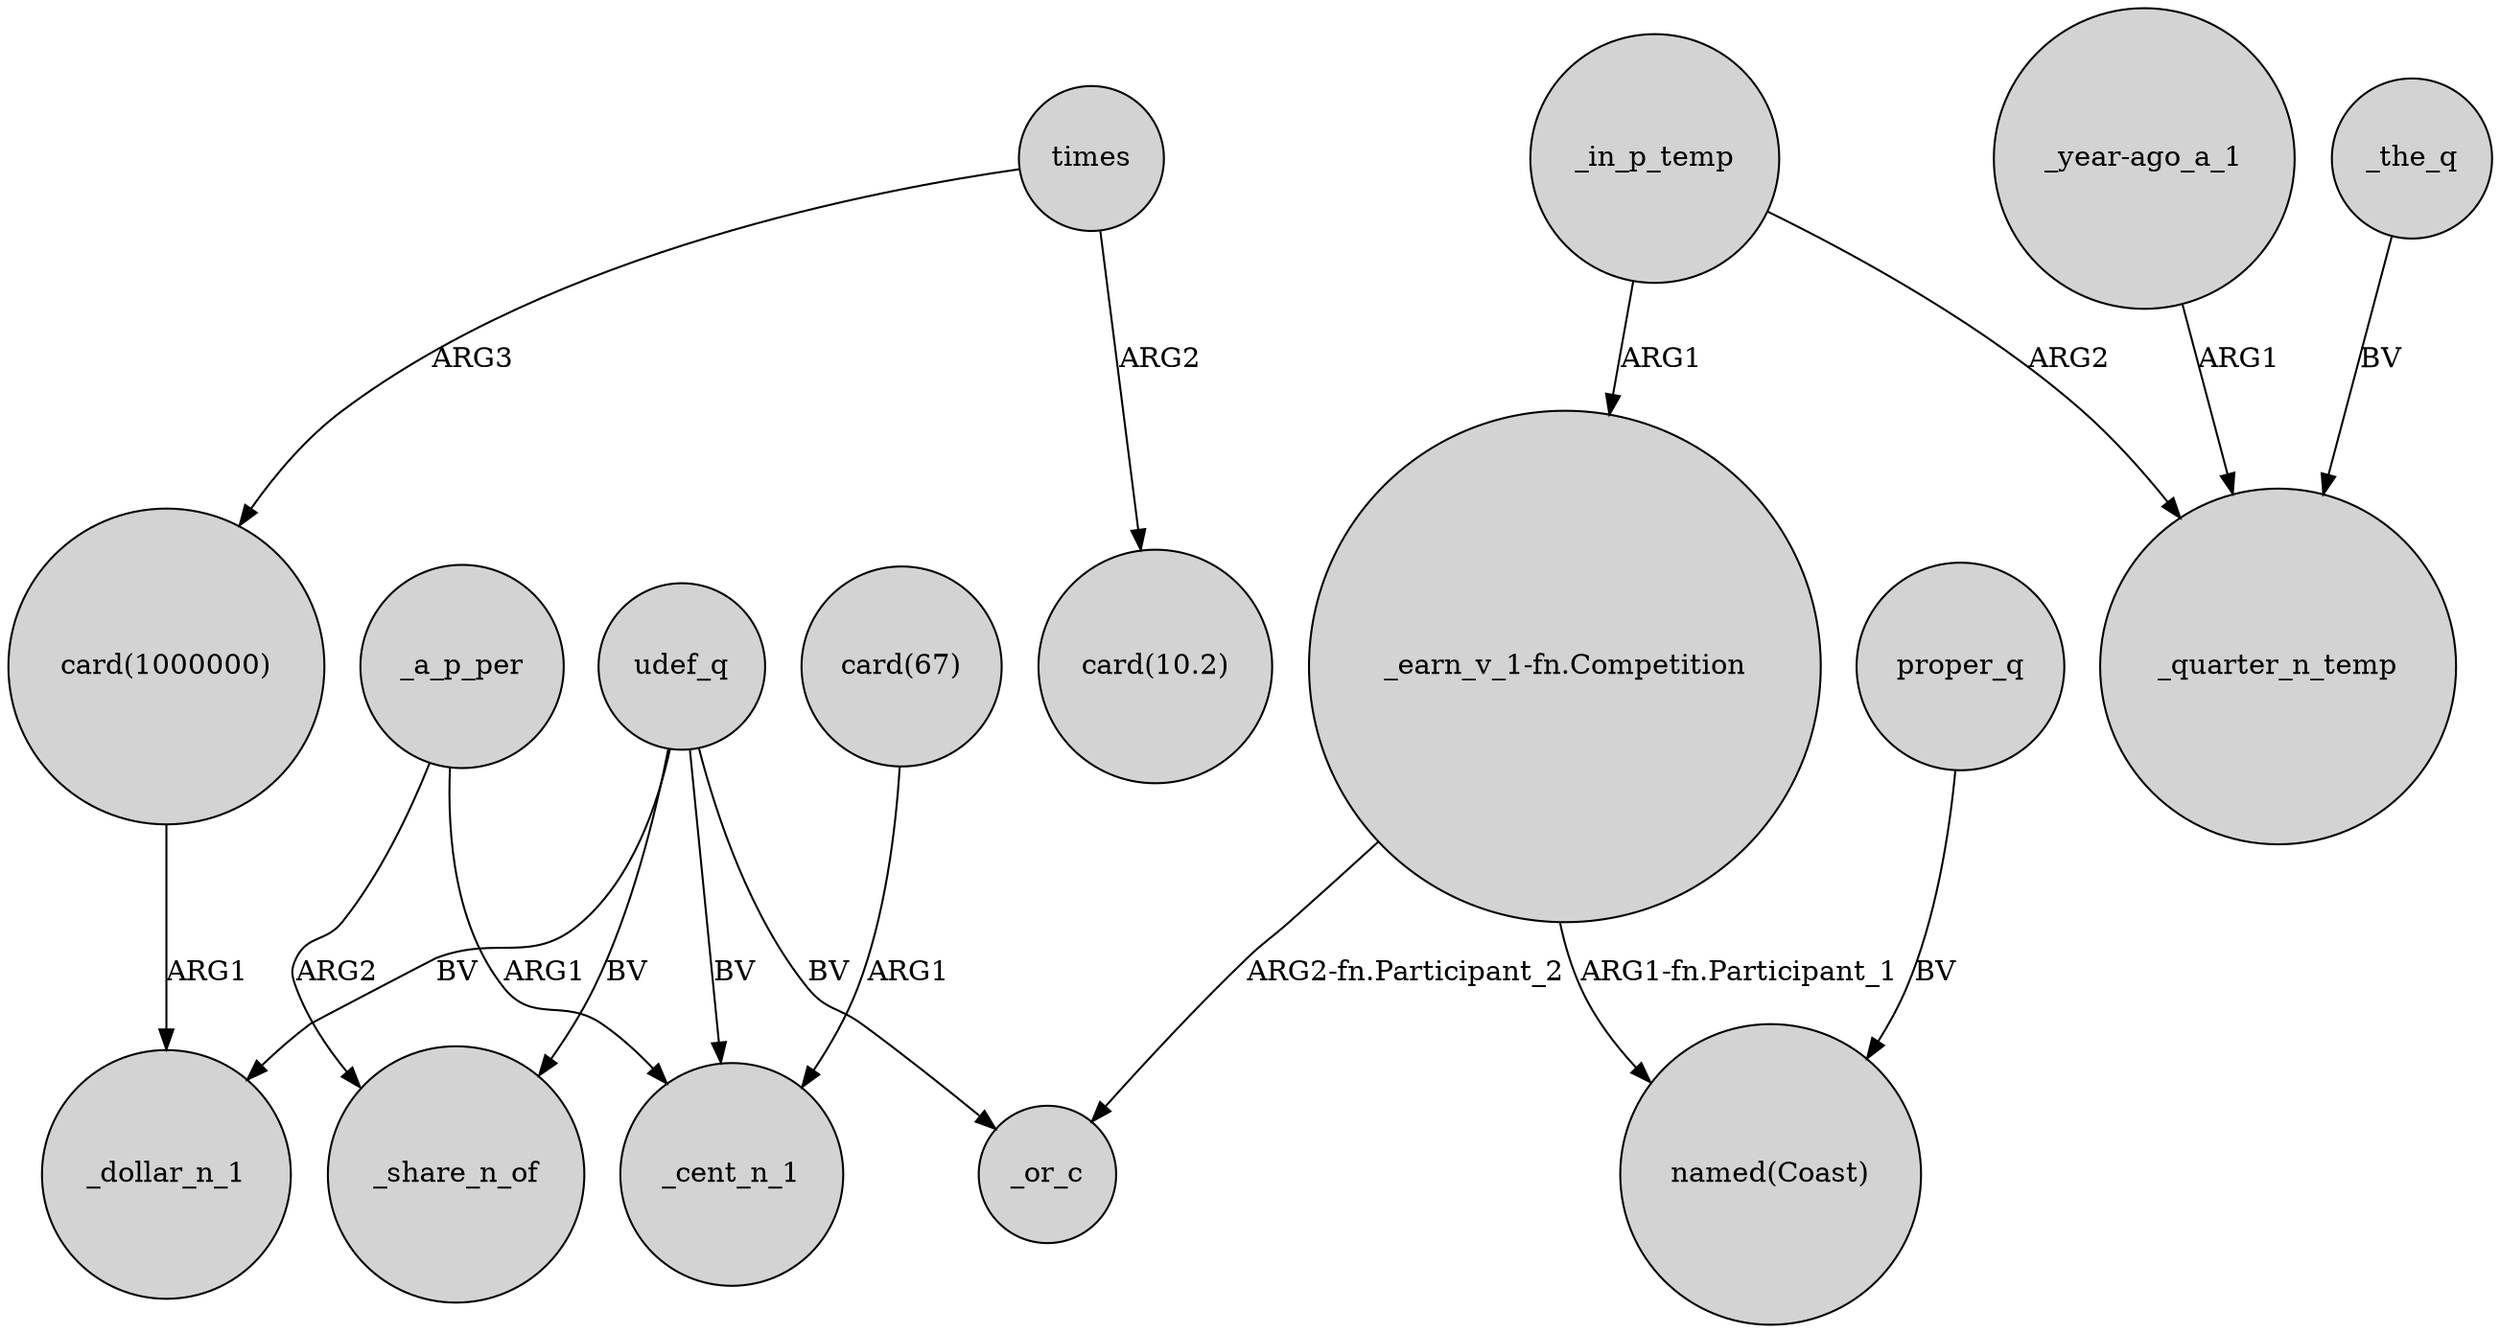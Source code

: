 digraph {
	node [shape=circle style=filled]
	times -> "card(1000000)" [label=ARG3]
	_a_p_per -> _share_n_of [label=ARG2]
	_in_p_temp -> _quarter_n_temp [label=ARG2]
	"card(67)" -> _cent_n_1 [label=ARG1]
	udef_q -> _share_n_of [label=BV]
	_in_p_temp -> "_earn_v_1-fn.Competition" [label=ARG1]
	udef_q -> _cent_n_1 [label=BV]
	udef_q -> _dollar_n_1 [label=BV]
	"_earn_v_1-fn.Competition" -> _or_c [label="ARG2-fn.Participant_2"]
	"card(1000000)" -> _dollar_n_1 [label=ARG1]
	"_earn_v_1-fn.Competition" -> "named(Coast)" [label="ARG1-fn.Participant_1"]
	udef_q -> _or_c [label=BV]
	_a_p_per -> _cent_n_1 [label=ARG1]
	"_year-ago_a_1" -> _quarter_n_temp [label=ARG1]
	times -> "card(10.2)" [label=ARG2]
	proper_q -> "named(Coast)" [label=BV]
	_the_q -> _quarter_n_temp [label=BV]
}
